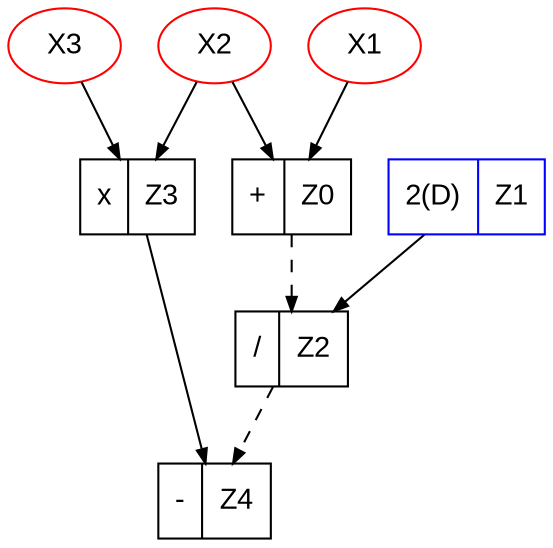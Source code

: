 
digraph G {
  X2 [shape=ellipse,fontname="Arial",color=red];
  X3 [shape=ellipse,fontname="Arial",color=red];
  Z3 [shape=record,fontname="Arial",color=black,label="<f0>  x |<f1> Z3"];
  X2 -> Z3 [arrowsize=0.7];
  X3 -> Z3 [arrowsize=0.7];
  Z1 [shape=record,fontname="Arial",color=blue,label="<f0> 2(D)|<f1> Z1"];
  X1 [shape=ellipse,fontname="Arial",color=red];
  Z0 [shape=record,fontname="Arial",color=black,label="<f0>  + |<f1> Z0"];
  X1 -> Z0 [arrowsize=0.7];
  X2 -> Z0 [arrowsize=0.7];
  Z2 [shape=record,fontname="Arial",color=black,label="<f0>  / |<f1> Z2"];
  Z1 -> Z2 [arrowsize=0.7];
  Z0 -> Z2 [arrowsize=0.7,style=dashed];
  Z4 [shape=record,fontname="Arial",color=black,label="<f0>  - |<f1> Z4"];
  Z3 -> Z4 [arrowsize=0.7];
  Z2 -> Z4 [arrowsize=0.7,style=dashed];
}
